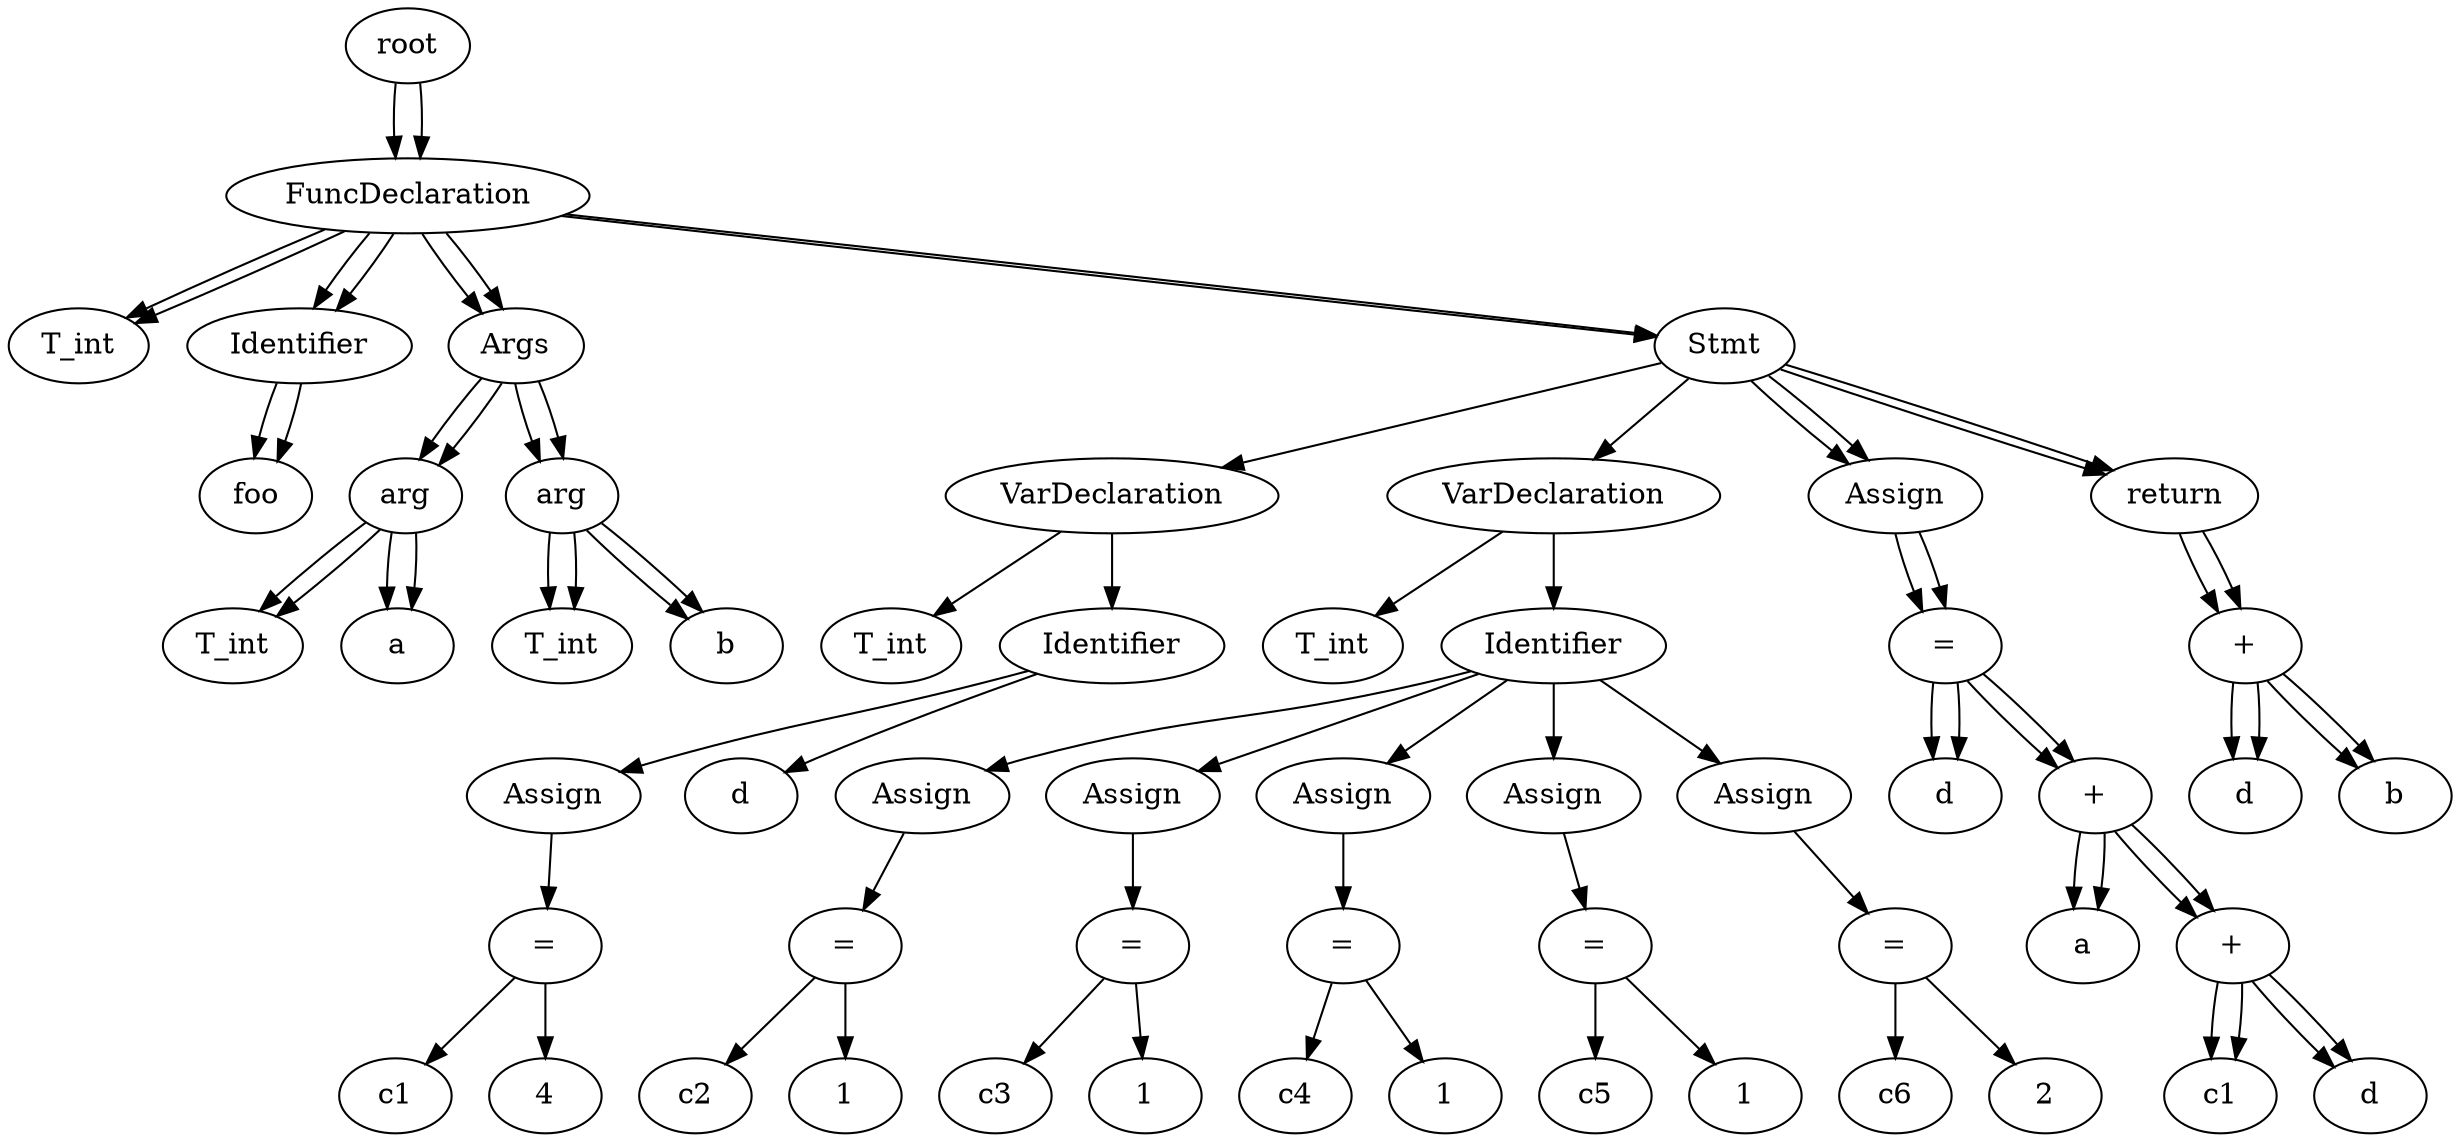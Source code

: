 // root
digraph {
	None [label=root]
	0 [label=FuncDeclaration]
	None -> 0
	1 [label=T_int]
	0 -> 1
	2 [label=Identifier]
	0 -> 2
	3 [label=foo]
	2 -> 3
	4 [label=Args]
	0 -> 4
	5 [label=arg]
	4 -> 5
	6 [label=T_int]
	5 -> 6
	7 [label=a]
	5 -> 7
	8 [label=arg]
	4 -> 8
	9 [label=T_int]
	8 -> 9
	10 [label=b]
	8 -> 10
	11 [label=Stmt]
	0 -> 11
	12 [label=VarDeclaration]
	11 -> 12
	13 [label=T_int]
	12 -> 13
	14 [label=Identifier]
	12 -> 14
	15 [label=Assign]
	14 -> 15
	17 [label="="]
	15 -> 17
	16 [label=c1]
	17 -> 16
	18 [label=4]
	17 -> 18
	19 [label=d]
	14 -> 19
	20 [label=VarDeclaration]
	11 -> 20
	21 [label=T_int]
	20 -> 21
	22 [label=Identifier]
	20 -> 22
	23 [label=Assign]
	22 -> 23
	25 [label="="]
	23 -> 25
	24 [label=c2]
	25 -> 24
	26 [label=1]
	25 -> 26
	27 [label=Assign]
	22 -> 27
	29 [label="="]
	27 -> 29
	28 [label=c3]
	29 -> 28
	30 [label=1]
	29 -> 30
	31 [label=Assign]
	22 -> 31
	33 [label="="]
	31 -> 33
	32 [label=c4]
	33 -> 32
	34 [label=1]
	33 -> 34
	35 [label=Assign]
	22 -> 35
	37 [label="="]
	35 -> 37
	36 [label=c5]
	37 -> 36
	38 [label=1]
	37 -> 38
	39 [label=Assign]
	22 -> 39
	41 [label="="]
	39 -> 41
	40 [label=c6]
	41 -> 40
	42 [label=2]
	41 -> 42
	43 [label=Assign]
	11 -> 43
	45 [label="="]
	43 -> 45
	44 [label=d]
	45 -> 44
	47 [label="+"]
	45 -> 47
	46 [label=a]
	47 -> 46
	49 [label="+"]
	47 -> 49
	48 [label=c1]
	49 -> 48
	50 [label=d]
	49 -> 50
	51 [label=return]
	11 -> 51
	53 [label="+"]
	51 -> 53
	52 [label=d]
	53 -> 52
	54 [label=b]
	53 -> 54
	None [label=root]
	0 [label=FuncDeclaration]
	None -> 0
	1 [label=T_int]
	0 -> 1
	2 [label=Identifier]
	0 -> 2
	3 [label=foo]
	2 -> 3
	4 [label=Args]
	0 -> 4
	5 [label=arg]
	4 -> 5
	6 [label=T_int]
	5 -> 6
	7 [label=a]
	5 -> 7
	8 [label=arg]
	4 -> 8
	9 [label=T_int]
	8 -> 9
	10 [label=b]
	8 -> 10
	11 [label=Stmt]
	0 -> 11
	43 [label=Assign]
	11 -> 43
	45 [label="="]
	43 -> 45
	44 [label=d]
	45 -> 44
	47 [label="+"]
	45 -> 47
	46 [label=a]
	47 -> 46
	49 [label="+"]
	47 -> 49
	48 [label=c1]
	49 -> 48
	50 [label=d]
	49 -> 50
	51 [label=return]
	11 -> 51
	53 [label="+"]
	51 -> 53
	52 [label=d]
	53 -> 52
	54 [label=b]
	53 -> 54
}
